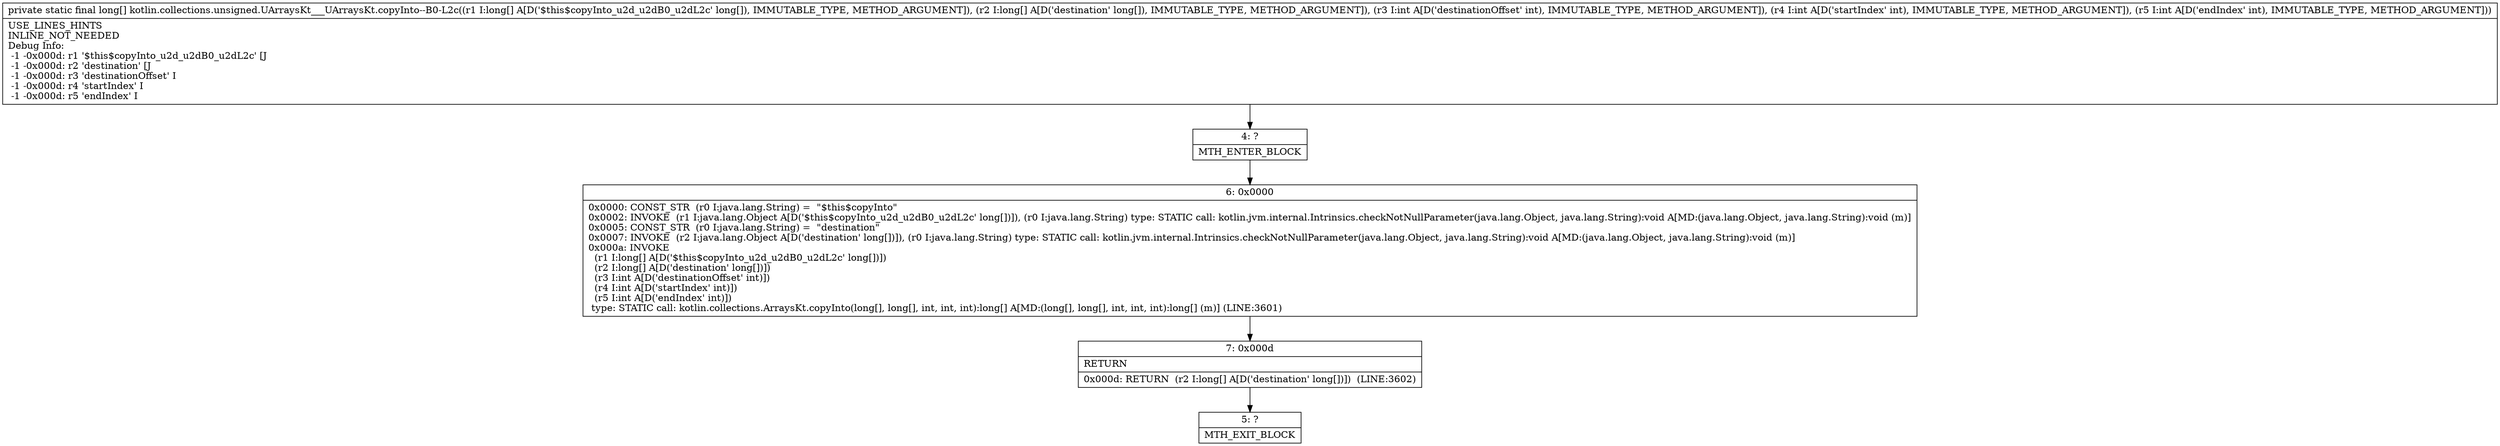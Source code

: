 digraph "CFG forkotlin.collections.unsigned.UArraysKt___UArraysKt.copyInto\-\-B0\-L2c([J[JIII)[J" {
Node_4 [shape=record,label="{4\:\ ?|MTH_ENTER_BLOCK\l}"];
Node_6 [shape=record,label="{6\:\ 0x0000|0x0000: CONST_STR  (r0 I:java.lang.String) =  \"$this$copyInto\" \l0x0002: INVOKE  (r1 I:java.lang.Object A[D('$this$copyInto_u2d_u2dB0_u2dL2c' long[])]), (r0 I:java.lang.String) type: STATIC call: kotlin.jvm.internal.Intrinsics.checkNotNullParameter(java.lang.Object, java.lang.String):void A[MD:(java.lang.Object, java.lang.String):void (m)]\l0x0005: CONST_STR  (r0 I:java.lang.String) =  \"destination\" \l0x0007: INVOKE  (r2 I:java.lang.Object A[D('destination' long[])]), (r0 I:java.lang.String) type: STATIC call: kotlin.jvm.internal.Intrinsics.checkNotNullParameter(java.lang.Object, java.lang.String):void A[MD:(java.lang.Object, java.lang.String):void (m)]\l0x000a: INVOKE  \l  (r1 I:long[] A[D('$this$copyInto_u2d_u2dB0_u2dL2c' long[])])\l  (r2 I:long[] A[D('destination' long[])])\l  (r3 I:int A[D('destinationOffset' int)])\l  (r4 I:int A[D('startIndex' int)])\l  (r5 I:int A[D('endIndex' int)])\l type: STATIC call: kotlin.collections.ArraysKt.copyInto(long[], long[], int, int, int):long[] A[MD:(long[], long[], int, int, int):long[] (m)] (LINE:3601)\l}"];
Node_7 [shape=record,label="{7\:\ 0x000d|RETURN\l|0x000d: RETURN  (r2 I:long[] A[D('destination' long[])])  (LINE:3602)\l}"];
Node_5 [shape=record,label="{5\:\ ?|MTH_EXIT_BLOCK\l}"];
MethodNode[shape=record,label="{private static final long[] kotlin.collections.unsigned.UArraysKt___UArraysKt.copyInto\-\-B0\-L2c((r1 I:long[] A[D('$this$copyInto_u2d_u2dB0_u2dL2c' long[]), IMMUTABLE_TYPE, METHOD_ARGUMENT]), (r2 I:long[] A[D('destination' long[]), IMMUTABLE_TYPE, METHOD_ARGUMENT]), (r3 I:int A[D('destinationOffset' int), IMMUTABLE_TYPE, METHOD_ARGUMENT]), (r4 I:int A[D('startIndex' int), IMMUTABLE_TYPE, METHOD_ARGUMENT]), (r5 I:int A[D('endIndex' int), IMMUTABLE_TYPE, METHOD_ARGUMENT]))  | USE_LINES_HINTS\lINLINE_NOT_NEEDED\lDebug Info:\l  \-1 \-0x000d: r1 '$this$copyInto_u2d_u2dB0_u2dL2c' [J\l  \-1 \-0x000d: r2 'destination' [J\l  \-1 \-0x000d: r3 'destinationOffset' I\l  \-1 \-0x000d: r4 'startIndex' I\l  \-1 \-0x000d: r5 'endIndex' I\l}"];
MethodNode -> Node_4;Node_4 -> Node_6;
Node_6 -> Node_7;
Node_7 -> Node_5;
}

